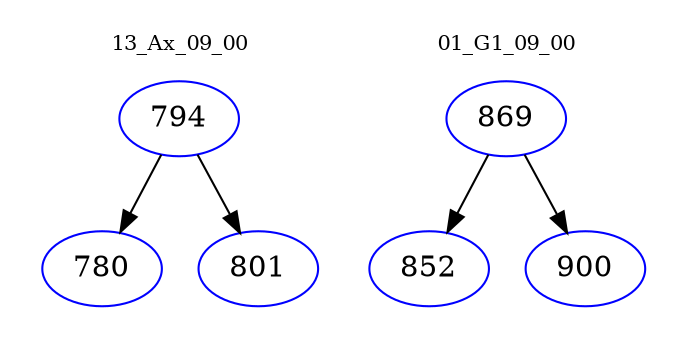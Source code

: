 digraph{
subgraph cluster_0 {
color = white
label = "13_Ax_09_00";
fontsize=10;
T0_794 [label="794", color="blue"]
T0_794 -> T0_780 [color="black"]
T0_780 [label="780", color="blue"]
T0_794 -> T0_801 [color="black"]
T0_801 [label="801", color="blue"]
}
subgraph cluster_1 {
color = white
label = "01_G1_09_00";
fontsize=10;
T1_869 [label="869", color="blue"]
T1_869 -> T1_852 [color="black"]
T1_852 [label="852", color="blue"]
T1_869 -> T1_900 [color="black"]
T1_900 [label="900", color="blue"]
}
}
